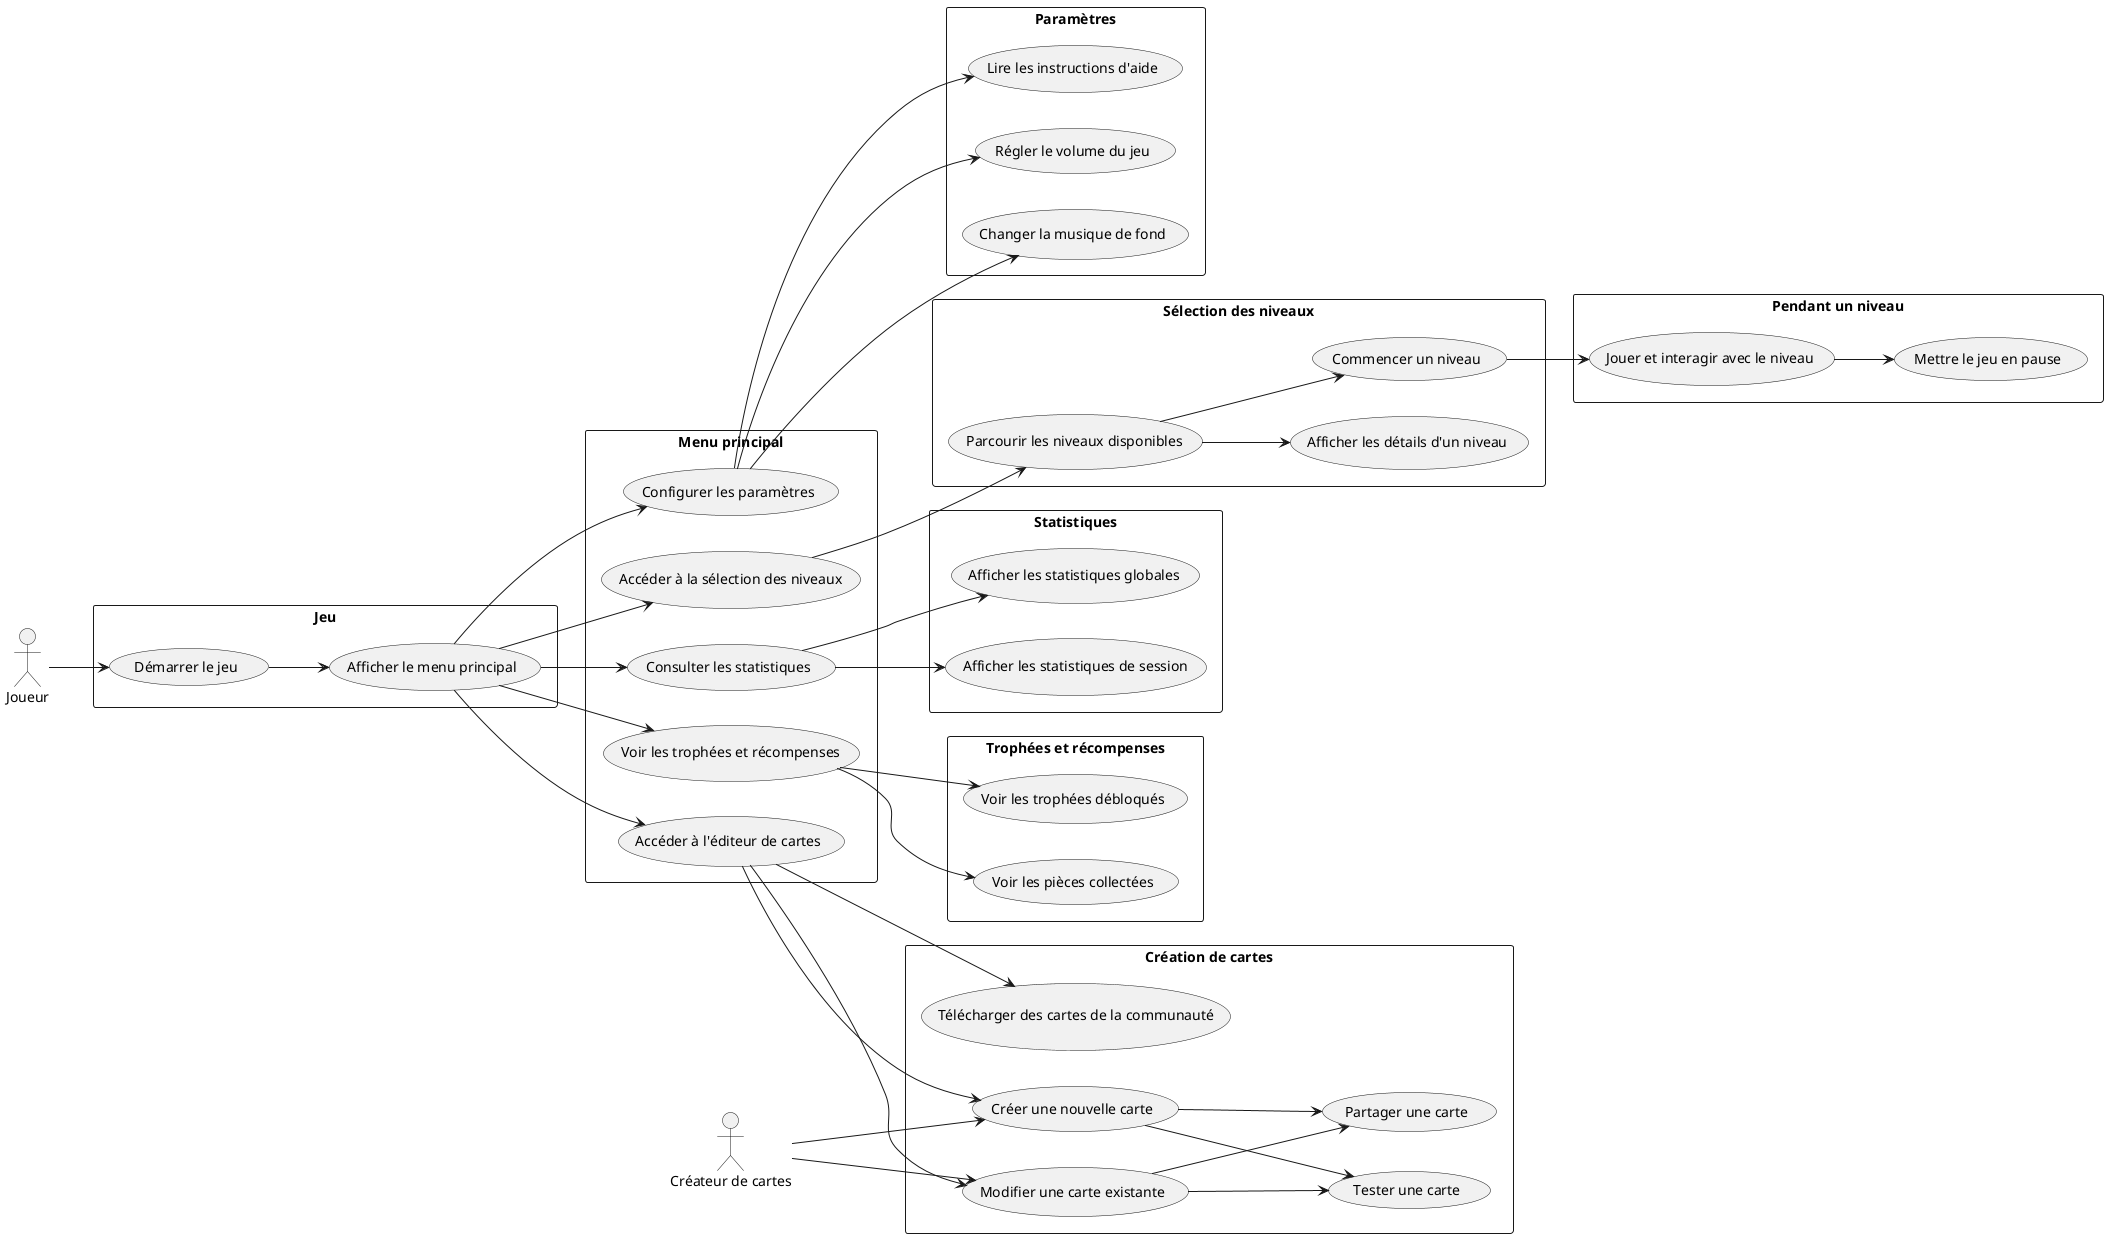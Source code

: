 @startuml Geometry Dash - Diagramme de cas d'utilisation

left to right direction

actor Joueur as Joueur
actor "Créateur de cartes" as Createur

rectangle Jeu {
  usecase "Démarrer le jeu" as DemarrerJeu
  usecase "Afficher le menu principal" as AfficherMenu
}

rectangle "Menu principal" {
  usecase "Configurer les paramètres" as ConfigurerParametres
  usecase "Accéder à la sélection des niveaux" as SelectionNiveau
  usecase "Accéder à l'éditeur de cartes" as EditeurCartes
  usecase "Consulter les statistiques" as ConsulterStats
  usecase "Voir les trophées et récompenses" as VoirTrophees
}

rectangle "Sélection des niveaux" {
  usecase "Parcourir les niveaux disponibles" as ParcourirNiveaux
  usecase "Afficher les détails d'un niveau" as AfficherDetailsNiveau
  usecase "Commencer un niveau" as CommencerNiveau
}

rectangle "Pendant un niveau" {
  usecase "Jouer et interagir avec le niveau" as JouerNiveau
  usecase "Mettre le jeu en pause" as MettrePause
}

rectangle "Paramètres" {
  usecase "Régler le volume du jeu" as ReglerVolume
  usecase "Changer la musique de fond" as ChangerMusique
  usecase "Lire les instructions d'aide" as LireAide
}

rectangle "Création de cartes" {
  usecase "Créer une nouvelle carte" as CreerNouvelleCarte
  usecase "Modifier une carte existante" as ModifierCarte
  usecase "Tester une carte" as TesterCarte
  usecase "Partager une carte" as PartagerCarte
  usecase "Télécharger des cartes de la communauté" as TelechargerCartes
}

rectangle "Statistiques" {
  usecase "Afficher les statistiques globales" as AfficherStatsGlobales
  usecase "Afficher les statistiques de session" as AfficherStatsSession
}

rectangle "Trophées et récompenses" {
  usecase "Voir les trophées débloqués" as VoirTropheesDebloques
  usecase "Voir les pièces collectées" as VoirPieces
}

Joueur --> DemarrerJeu
DemarrerJeu --> AfficherMenu
AfficherMenu --> ConfigurerParametres
AfficherMenu --> SelectionNiveau
AfficherMenu --> EditeurCartes
AfficherMenu --> ConsulterStats
AfficherMenu --> VoirTrophees
SelectionNiveau --> ParcourirNiveaux
ParcourirNiveaux --> AfficherDetailsNiveau
ParcourirNiveaux --> CommencerNiveau
CommencerNiveau --> JouerNiveau
JouerNiveau --> MettrePause
ConfigurerParametres --> ReglerVolume
ConfigurerParametres --> ChangerMusique
ConfigurerParametres --> LireAide
EditeurCartes --> CreerNouvelleCarte
EditeurCartes --> ModifierCarte
CreerNouvelleCarte --> TesterCarte
ModifierCarte --> TesterCarte
CreerNouvelleCarte --> PartagerCarte
ModifierCarte --> PartagerCarte
EditeurCartes --> TelechargerCartes
ConsulterStats --> AfficherStatsGlobales
ConsulterStats --> AfficherStatsSession
VoirTrophees --> VoirTropheesDebloques
VoirTrophees --> VoirPieces

Createur --> CreerNouvelleCarte
Createur --> ModifierCarte

@enduml
